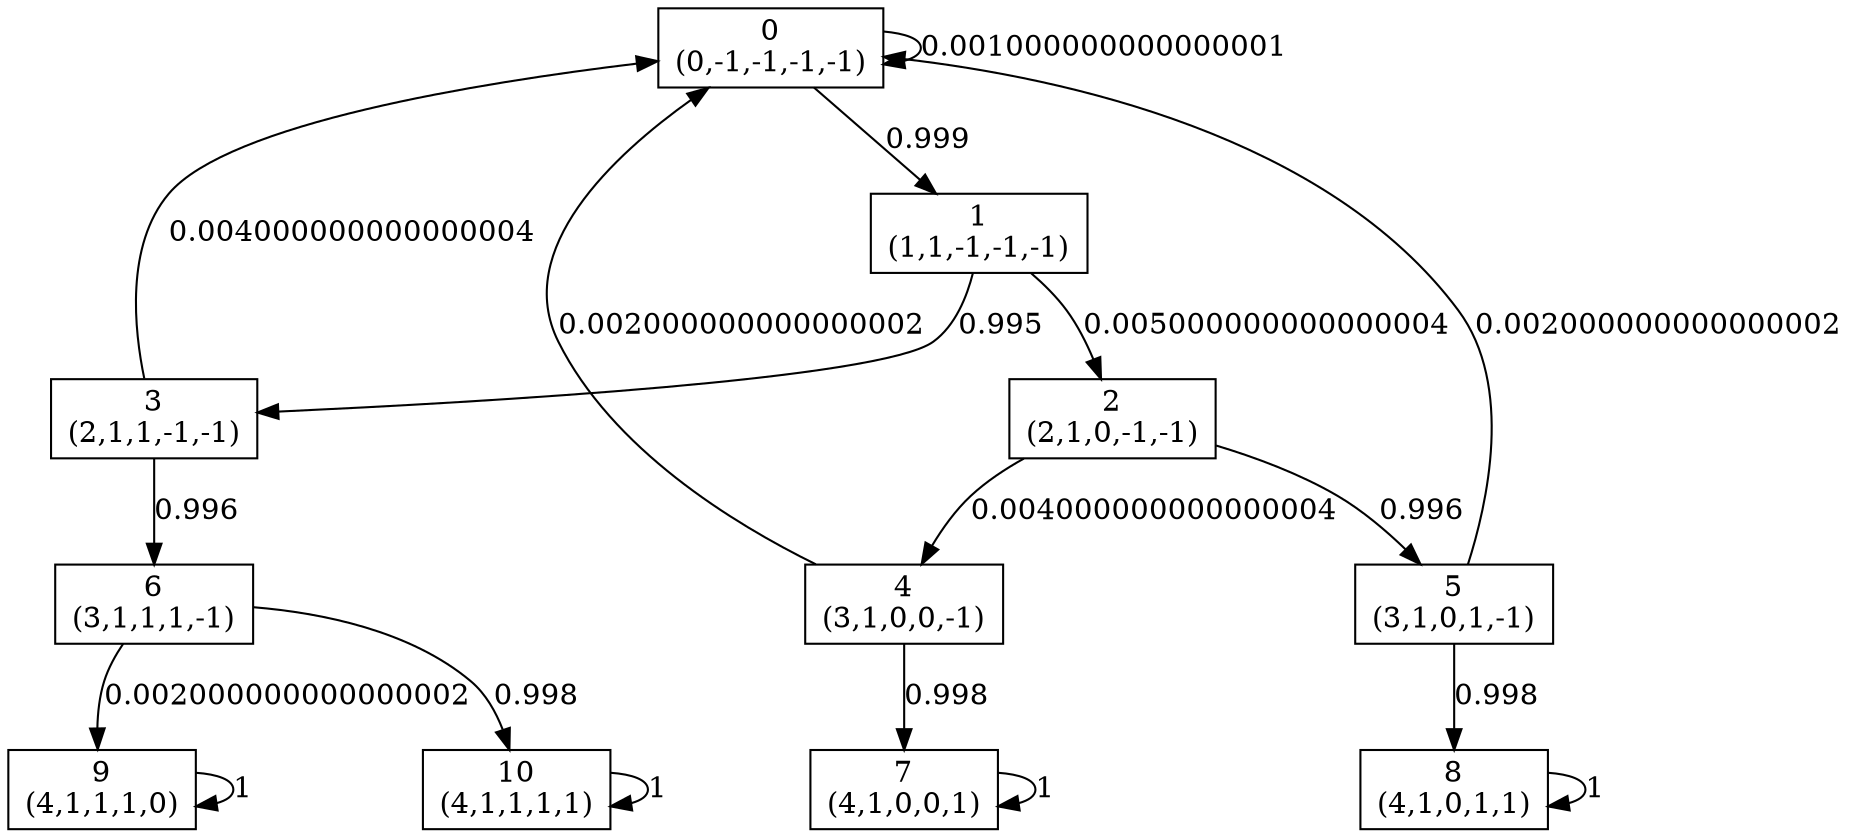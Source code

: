 digraph P {
node [shape=box];
0 -> 0 [ label="0.001000000000000001" ];
0 -> 1 [ label="0.999" ];
1 -> 2 [ label="0.005000000000000004" ];
1 -> 3 [ label="0.995" ];
2 -> 4 [ label="0.004000000000000004" ];
2 -> 5 [ label="0.996" ];
3 -> 0 [ label="0.004000000000000004" ];
3 -> 6 [ label="0.996" ];
4 -> 0 [ label="0.002000000000000002" ];
4 -> 7 [ label="0.998" ];
5 -> 0 [ label="0.002000000000000002" ];
5 -> 8 [ label="0.998" ];
6 -> 9 [ label="0.002000000000000002" ];
6 -> 10 [ label="0.998" ];
7 -> 7 [ label="1" ];
8 -> 8 [ label="1" ];
9 -> 9 [ label="1" ];
10 -> 10 [ label="1" ];
0 [label="0\n(0,-1,-1,-1,-1)"];
1 [label="1\n(1,1,-1,-1,-1)"];
2 [label="2\n(2,1,0,-1,-1)"];
3 [label="3\n(2,1,1,-1,-1)"];
4 [label="4\n(3,1,0,0,-1)"];
5 [label="5\n(3,1,0,1,-1)"];
6 [label="6\n(3,1,1,1,-1)"];
7 [label="7\n(4,1,0,0,1)"];
8 [label="8\n(4,1,0,1,1)"];
9 [label="9\n(4,1,1,1,0)"];
10 [label="10\n(4,1,1,1,1)"];
}
